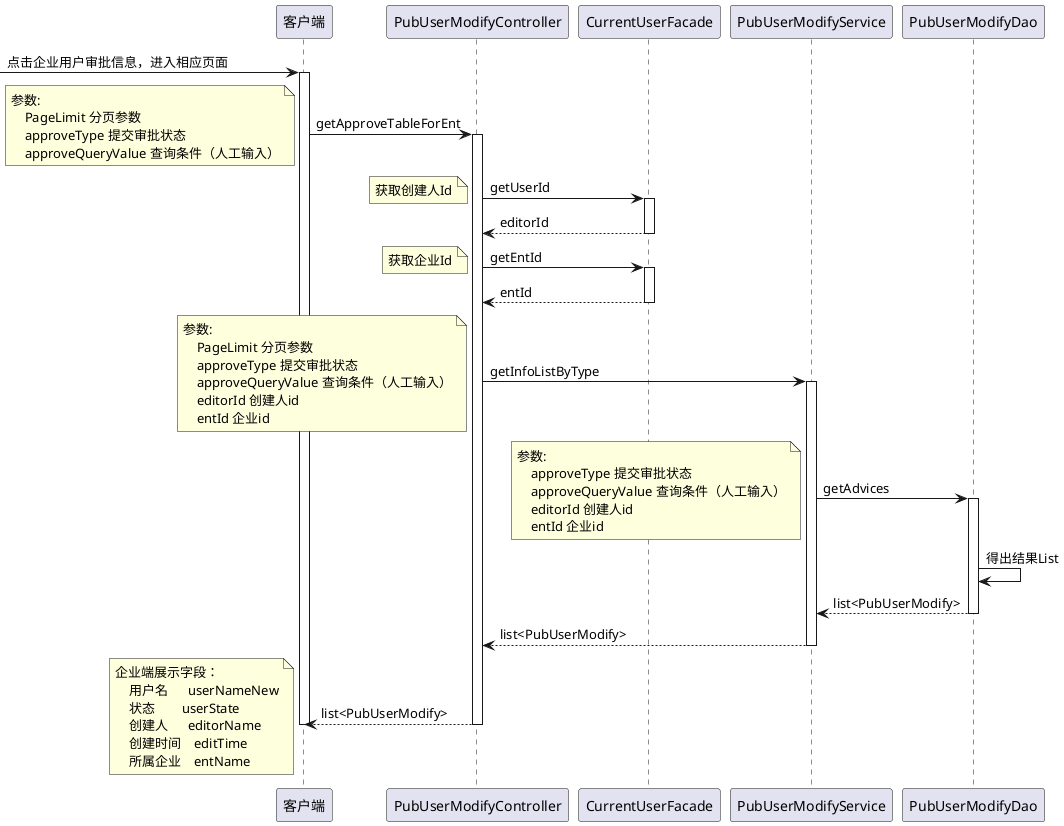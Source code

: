 @startuml

-> 客户端: 点击企业用户审批信息，进入相应页面
activate 客户端
客户端 -> PubUserModifyController: getApproveTableForEnt
activate PubUserModifyController
note left
    参数:
        PageLimit 分页参数
        approveType 提交审批状态
        approveQueryValue 查询条件（人工输入）
end note

PubUserModifyController -> CurrentUserFacade: getUserId
note left
    获取创建人Id
end note
activate CurrentUserFacade
return editorId

PubUserModifyController -> CurrentUserFacade: getEntId
note left
    获取企业Id
end note
activate CurrentUserFacade
return entId

PubUserModifyController -> PubUserModifyService: getInfoListByType
note left
    参数:
        PageLimit 分页参数
        approveType 提交审批状态
        approveQueryValue 查询条件（人工输入）
        editorId 创建人id
        entId 企业id
end note

activate PubUserModifyService

PubUserModifyService -> PubUserModifyDao: getAdvices
note left
    参数:
        approveType 提交审批状态
        approveQueryValue 查询条件（人工输入）
        editorId 创建人id
        entId 企业id
end note
activate PubUserModifyDao
PubUserModifyDao -> PubUserModifyDao: 得出结果List
return list<PubUserModify>

return list<PubUserModify>

return list<PubUserModify>
deactivate 客户端

note left
企业端展示字段：
    用户名      userNameNew
    状态        userState
    创建人      editorName
    创建时间    editTime
    所属企业    entName
end note
@enduml